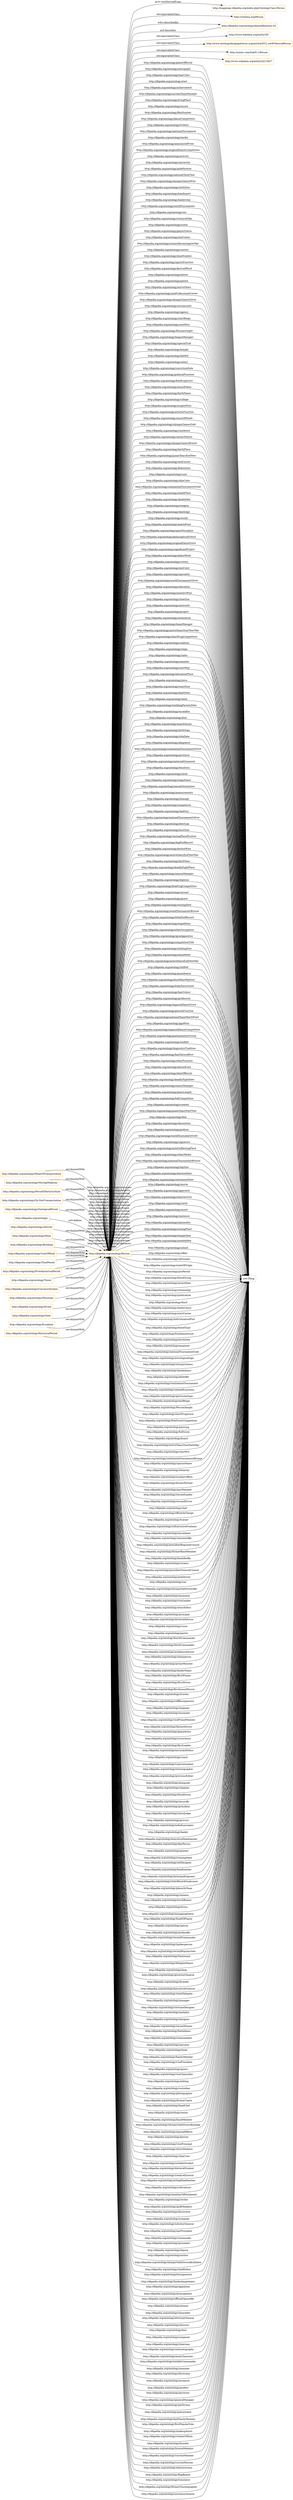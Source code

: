 digraph ar2dtool_diagram { 
rankdir=LR;
size="1501"
node [shape = rectangle, color="orange"]; "http://dbpedia.org/ontology/Person" ; /*classes style*/
	"http://dbpedia.org/ontology/MeanOfTransportation" -> "http://dbpedia.org/ontology/Person" [ label = "owl:disjointWith" ];
	"http://dbpedia.org/ontology/MovingWalkway" -> "http://dbpedia.org/ontology/Person" [ label = "owl:disjointWith" ];
	"http://dbpedia.org/ontology/PeriodOfArtisticStyle" -> "http://dbpedia.org/ontology/Person" [ label = "owl:disjointWith" ];
	"http://dbpedia.org/ontology/On-SiteTransportation" -> "http://dbpedia.org/ontology/Person" [ label = "owl:disjointWith" ];
	"http://dbpedia.org/ontology/GeologicalPeriod" -> "http://dbpedia.org/ontology/Person" [ label = "owl:disjointWith" ];
	"http://dbpedia.org/ontology/" -> "http://dbpedia.org/ontology/Person" [ label = "ns5:defines" ];
	"http://dbpedia.org/ontology/Activity" -> "http://dbpedia.org/ontology/Person" [ label = "owl:disjointWith" ];
	"http://dbpedia.org/ontology/Mine" -> "http://dbpedia.org/ontology/Person" [ label = "owl:disjointWith" ];
	"http://dbpedia.org/ontology/Building" -> "http://dbpedia.org/ontology/Person" [ label = "owl:disjointWith" ];
	"http://dbpedia.org/ontology/UnitOfWork" -> "http://dbpedia.org/ontology/Person" [ label = "owl:disjointWith" ];
	"http://dbpedia.org/ontology/Person" -> "http://mappings.dbpedia.org/index.php/OntologyClass:Person" [ label = "prov:wasDerivedFrom" ];
	"http://dbpedia.org/ontology/Person" -> "http://dbpedia.org/ontology/Person" [ label = "owl:sameAs" ];
	"http://dbpedia.org/ontology/Person" -> "http://schema.org/Person" [ label = "owl:equivalentClass" ];
	"http://dbpedia.org/ontology/Person" -> "http://dbpedia.org/ontology/data/definitions.ttl" [ label = "wdrs:describedby" ];
	"http://dbpedia.org/ontology/Person" -> "http://www.wikidata.org/entity/Q5" [ label = "owl:equivalentClass" ];
	"http://dbpedia.org/ontology/Person" -> "http://www.ontologydesignpatterns.org/ont/dul/DUL.owl#NaturalPerson" [ label = "owl:equivalentClass" ];
	"http://dbpedia.org/ontology/Person" -> "http://xmlns.com/foaf/0.1/Person" [ label = "owl:equivalentClass" ];
	"http://dbpedia.org/ontology/Person" -> "http://www.wikidata.org/entity/Q215627" [ label = "owl:equivalentClass" ];
	"http://dbpedia.org/ontology/TimePeriod" -> "http://dbpedia.org/ontology/Person" [ label = "owl:disjointWith" ];
	"http://dbpedia.org/ontology/ProtohistoricalPeriod" -> "http://dbpedia.org/ontology/Person" [ label = "owl:disjointWith" ];
	"http://dbpedia.org/ontology/Tower" -> "http://dbpedia.org/ontology/Person" [ label = "owl:disjointWith" ];
	"http://dbpedia.org/ontology/ConveyorSystem" -> "http://dbpedia.org/ontology/Person" [ label = "owl:disjointWith" ];
	"http://dbpedia.org/ontology/Mountain" -> "http://dbpedia.org/ontology/Person" [ label = "owl:disjointWith" ];
	"http://dbpedia.org/ontology/data/definitions.ttl" -> "http://dbpedia.org/ontology/Person" [ label = "ns5:describes" ];
	"http://dbpedia.org/ontology/Event" -> "http://dbpedia.org/ontology/Person" [ label = "owl:disjointWith" ];
	"http://dbpedia.org/ontology/Gate" -> "http://dbpedia.org/ontology/Person" [ label = "owl:disjointWith" ];
	"http://dbpedia.org/ontology/Escalator" -> "http://dbpedia.org/ontology/Person" [ label = "owl:disjointWith" ];
	"http://dbpedia.org/ontology/HistoricalPeriod" -> "http://dbpedia.org/ontology/Person" [ label = "owl:disjointWith" ];
	"owl:Thing" -> "http://dbpedia.org/ontology/Person" [ label = "http://dbpedia.org/ontology/formerPartner" ];
	"http://dbpedia.org/ontology/Person" -> "owl:Thing" [ label = "http://dbpedia.org/ontology/placeOfBurial" ];
	"owl:Thing" -> "http://dbpedia.org/ontology/Person" [ label = "http://dbpedia.org/ontology/pastMember" ];
	"owl:Thing" -> "http://dbpedia.org/ontology/Person" [ label = "http://dbpedia.org/ontology/secondLeader" ];
	"http://dbpedia.org/ontology/Person" -> "owl:Thing" [ label = "http://dbpedia.org/ontology/newspaper" ];
	"owl:Thing" -> "http://dbpedia.org/ontology/Person" [ label = "http://dbpedia.org/ontology/secondDriver" ];
	"http://dbpedia.org/ontology/Person" -> "owl:Thing" [ label = "http://dbpedia.org/ontology/hairColor" ];
	"http://dbpedia.org/ontology/Person" -> "owl:Thing" [ label = "http://dbpedia.org/ontology/start" ];
	"owl:Thing" -> "http://dbpedia.org/ontology/Person" [ label = "http://dbpedia.org/ontology/chef" ];
	"owl:Thing" -> "http://dbpedia.org/ontology/Person" [ label = "http://dbpedia.org/ontology/officerInCharge" ];
	"http://dbpedia.org/ontology/Person" -> "owl:Thing" [ label = "http://dbpedia.org/ontology/achievement" ];
	"owl:Thing" -> "http://dbpedia.org/ontology/Person" [ label = "http://dbpedia.org/ontology/trainer" ];
	"owl:Thing" -> "http://dbpedia.org/ontology/Person" [ label = "http://dbpedia.org/ontology/coExecutiveProducer" ];
	"owl:Thing" -> "http://dbpedia.org/ontology/Person" [ label = "http://dbpedia.org/ontology/incumbent" ];
	"owl:Thing" -> "http://dbpedia.org/ontology/Person" [ label = "http://dbpedia.org/ontology/canonizedBy" ];
	"owl:Thing" -> "http://dbpedia.org/ontology/Person" [ label = "http://dbpedia.org/ontology/presidentRegionalCouncil" ];
	"http://dbpedia.org/ontology/Person" -> "owl:Thing" [ label = "http://dbpedia.org/ontology/currentTeamManager" ];
	"http://dbpedia.org/ontology/Person" -> "owl:Thing" [ label = "http://dbpedia.org/ontology/livingPlace" ];
	"owl:Thing" -> "http://dbpedia.org/ontology/Person" [ label = "http://dbpedia.org/ontology/formerBandMember" ];
	"http://dbpedia.org/ontology/Person" -> "http://dbpedia.org/ontology/Person" [ label = "http://dbpedia.org/ontology/detractor" ];
	"http://dbpedia.org/ontology/Person" -> "http://dbpedia.org/ontology/Person" [ label = "http://dbpedia.org/ontology/partner" ];
	"owl:Thing" -> "http://dbpedia.org/ontology/Person" [ label = "http://dbpedia.org/ontology/beatifiedBy" ];
	"http://dbpedia.org/ontology/Person" -> "owl:Thing" [ label = "http://dbpedia.org/ontology/mount" ];
	"owl:Thing" -> "http://dbpedia.org/ontology/Person" [ label = "http://dbpedia.org/ontology/curator" ];
	"http://dbpedia.org/ontology/Person" -> "owl:Thing" [ label = "http://dbpedia.org/ontology/filmNumber" ];
	"owl:Thing" -> "http://dbpedia.org/ontology/Person" [ label = "http://dbpedia.org/ontology/presidentGeneralCouncil" ];
	"http://dbpedia.org/ontology/Person" -> "owl:Thing" [ label = "http://dbpedia.org/ontology/danseCompetition" ];
	"http://dbpedia.org/ontology/Person" -> "owl:Thing" [ label = "http://dbpedia.org/ontology/tvShow" ];
	"http://dbpedia.org/ontology/Person" -> "http://dbpedia.org/ontology/Person" [ label = "http://dbpedia.org/ontology/parent" ];
	"http://dbpedia.org/ontology/Person" -> "owl:Thing" [ label = "http://dbpedia.org/ontology/nationalTournament" ];
	"http://dbpedia.org/ontology/Person" -> "owl:Thing" [ label = "http://dbpedia.org/ontology/media" ];
	"owl:Thing" -> "http://dbpedia.org/ontology/Person" [ label = "http://dbpedia.org/ontology/poleDriver" ];
	"owl:Thing" -> "http://dbpedia.org/ontology/Person" [ label = "http://dbpedia.org/ontology/ceo" ];
	"http://dbpedia.org/ontology/Person" -> "owl:Thing" [ label = "http://dbpedia.org/ontology/announcedFrom" ];
	"owl:Thing" -> "http://dbpedia.org/ontology/Person" [ label = "http://dbpedia.org/ontology/olympicOathSwornBy" ];
	"http://dbpedia.org/ontology/Person" -> "http://dbpedia.org/ontology/Person" [ label = "http://dbpedia.org/ontology/spouse" ];
	"http://dbpedia.org/ontology/Person" -> "owl:Thing" [ label = "http://dbpedia.org/ontology/originalDanseCompetition" ];
	"http://dbpedia.org/ontology/Person" -> "owl:Thing" [ label = "http://dbpedia.org/ontology/activity" ];
	"http://dbpedia.org/ontology/Person" -> "owl:Thing" [ label = "http://dbpedia.org/ontology/university" ];
	"http://dbpedia.org/ontology/Person" -> "owl:Thing" [ label = "http://dbpedia.org/ontology/polePosition" ];
	"owl:Thing" -> "http://dbpedia.org/ontology/Person" [ label = "http://dbpedia.org/ontology/taoiseach" ];
	"http://dbpedia.org/ontology/Person" -> "owl:Thing" [ label = "http://dbpedia.org/ontology/nationalTeamYear" ];
	"http://dbpedia.org/ontology/Person" -> "owl:Thing" [ label = "http://dbpedia.org/ontology/olympicGamesWins" ];
	"http://dbpedia.org/ontology/Person" -> "owl:Thing" [ label = "http://dbpedia.org/ontology/clothSize" ];
	"http://dbpedia.org/ontology/Person" -> "owl:Thing" [ label = "http://dbpedia.org/ontology/handisport" ];
	"http://dbpedia.org/ontology/Person" -> "owl:Thing" [ label = "http://dbpedia.org/ontology/leadership" ];
	"owl:Thing" -> "http://dbpedia.org/ontology/Person" [ label = "http://dbpedia.org/ontology/viceLeader" ];
	"http://dbpedia.org/ontology/Person" -> "owl:Thing" [ label = "http://dbpedia.org/ontology/worldTournament" ];
	"http://dbpedia.org/ontology/Person" -> "owl:Thing" [ label = "http://dbpedia.org/ontology/sex" ];
	"http://dbpedia.org/ontology/Person" -> "owl:Thing" [ label = "http://dbpedia.org/ontology/victoryAsMgr" ];
	"http://dbpedia.org/ontology/Person" -> "owl:Thing" [ label = "http://dbpedia.org/ontology/scene" ];
	"owl:Thing" -> "http://dbpedia.org/ontology/Person" [ label = "http://dbpedia.org/ontology/storyEditor" ];
	"http://dbpedia.org/ontology/Person" -> "owl:Thing" [ label = "http://dbpedia.org/ontology/playerStatus" ];
	"http://dbpedia.org/ontology/Person" -> "owl:Thing" [ label = "http://dbpedia.org/ontology/eyeColour" ];
	"http://dbpedia.org/ontology/Person" -> "owl:Thing" [ label = "http://dbpedia.org/ontology/victoryPercentageAsMgr" ];
	"http://dbpedia.org/ontology/Person" -> "owl:Thing" [ label = "http://dbpedia.org/ontology/contest" ];
	"http://dbpedia.org/ontology/Person" -> "http://dbpedia.org/ontology/Person" [ label = "http://dbpedia.org/ontology/collaboration" ];
	"http://dbpedia.org/ontology/Person" -> "owl:Thing" [ label = "http://dbpedia.org/ontology/shoeNumber" ];
	"http://dbpedia.org/ontology/Person" -> "owl:Thing" [ label = "http://dbpedia.org/ontology/sportsFunction" ];
	"http://dbpedia.org/ontology/Person" -> "owl:Thing" [ label = "http://dbpedia.org/ontology/derivedWord" ];
	"owl:Thing" -> "http://dbpedia.org/ontology/Person" [ label = "http://dbpedia.org/ontology/principal" ];
	"http://dbpedia.org/ontology/Person" -> "owl:Thing" [ label = "http://dbpedia.org/ontology/tattoo" ];
	"http://dbpedia.org/ontology/Person" -> "owl:Thing" [ label = "http://dbpedia.org/ontology/patent" ];
	"http://dbpedia.org/ontology/Person" -> "owl:Thing" [ label = "http://dbpedia.org/ontology/activeYears" ];
	"owl:Thing" -> "http://dbpedia.org/ontology/Person" [ label = "http://dbpedia.org/ontology/doctoralAdvisor" ];
	"owl:Thing" -> "http://dbpedia.org/ontology/Person" [ label = "http://dbpedia.org/ontology/voice" ];
	"http://dbpedia.org/ontology/Person" -> "owl:Thing" [ label = "http://dbpedia.org/ontology/nonProfessionalCareer" ];
	"http://dbpedia.org/ontology/Person" -> "owl:Thing" [ label = "http://dbpedia.org/ontology/olympicGamesSilver" ];
	"http://dbpedia.org/ontology/Person" -> "owl:Thing" [ label = "http://dbpedia.org/ontology/circumcised" ];
	"owl:Thing" -> "http://dbpedia.org/ontology/Person" [ label = "http://dbpedia.org/ontology/pastor" ];
	"owl:Thing" -> "http://dbpedia.org/ontology/Person" [ label = "http://dbpedia.org/ontology/fourthCommander" ];
	"owl:Thing" -> "http://dbpedia.org/ontology/Person" [ label = "http://dbpedia.org/ontology/thirdCommander" ];
	"http://dbpedia.org/ontology/Person" -> "owl:Thing" [ label = "http://dbpedia.org/ontology/agency" ];
	"owl:Thing" -> "http://dbpedia.org/ontology/Person" [ label = "http://dbpedia.org/ontology/academicAdvisor" ];
	"owl:Thing" -> "http://dbpedia.org/ontology/Person" [ label = "http://dbpedia.org/ontology/chairperson" ];
	"owl:Thing" -> "http://dbpedia.org/ontology/Person" [ label = "http://dbpedia.org/ontology/primeMinister" ];
	"owl:Thing" -> "http://dbpedia.org/ontology/Person" [ label = "http://dbpedia.org/ontology/leaderName" ];
	"http://dbpedia.org/ontology/Person" -> "owl:Thing" [ label = "http://dbpedia.org/ontology/startReign" ];
	"http://dbpedia.org/ontology/Person" -> "owl:Thing" [ label = "http://dbpedia.org/ontology/raceWins" ];
	"http://dbpedia.org/ontology/Person" -> "owl:Thing" [ label = "http://dbpedia.org/ontology/Person/weight" ];
	"http://dbpedia.org/ontology/Person" -> "owl:Thing" [ label = "http://dbpedia.org/ontology/leagueManager" ];
	"owl:Thing" -> "http://dbpedia.org/ontology/Person" [ label = "http://dbpedia.org/ontology/firstWinner" ];
	"http://dbpedia.org/ontology/Person" -> "owl:Thing" [ label = "http://dbpedia.org/ontology/specialTrial" ];
	"http://dbpedia.org/ontology/Person" -> "owl:Thing" [ label = "http://dbpedia.org/ontology/temple" ];
	"http://dbpedia.org/ontology/Person" -> "owl:Thing" [ label = "http://dbpedia.org/ontology/lahHof" ];
	"http://dbpedia.org/ontology/Person" -> "owl:Thing" [ label = "http://dbpedia.org/ontology/salary" ];
	"owl:Thing" -> "http://dbpedia.org/ontology/Person" [ label = "http://dbpedia.org/ontology/firstDriver" ];
	"http://dbpedia.org/ontology/Person" -> "owl:Thing" [ label = "http://dbpedia.org/ontology/convictionDate" ];
	"owl:Thing" -> "http://dbpedia.org/ontology/Person" [ label = "http://dbpedia.org/ontology/firstAscentPerson" ];
	"http://dbpedia.org/ontology/Person" -> "owl:Thing" [ label = "http://dbpedia.org/ontology/politicalFunction" ];
	"http://dbpedia.org/ontology/Person" -> "owl:Thing" [ label = "http://dbpedia.org/ontology/freeProgScore" ];
	"http://dbpedia.org/ontology/Person" -> "owl:Thing" [ label = "http://dbpedia.org/ontology/awardName" ];
	"owl:Thing" -> "http://dbpedia.org/ontology/Person" [ label = "http://dbpedia.org/ontology/trustee" ];
	"http://dbpedia.org/ontology/Person" -> "owl:Thing" [ label = "http://dbpedia.org/ontology/birthName" ];
	"http://dbpedia.org/ontology/Person" -> "http://dbpedia.org/ontology/Person" [ label = "http://dbpedia.org/ontology/colleague" ];
	"http://dbpedia.org/ontology/Person" -> "owl:Thing" [ label = "http://dbpedia.org/ontology/college" ];
	"http://dbpedia.org/ontology/Person" -> "owl:Thing" [ label = "http://dbpedia.org/ontology/usopenWins" ];
	"owl:Thing" -> "http://dbpedia.org/ontology/Person" [ label = "http://dbpedia.org/ontology/reffBourgmestre" ];
	"http://dbpedia.org/ontology/Person" -> "owl:Thing" [ label = "http://dbpedia.org/ontology/artisticFunction" ];
	"http://dbpedia.org/ontology/Person" -> "owl:Thing" [ label = "http://dbpedia.org/ontology/causeOfDeath" ];
	"http://dbpedia.org/ontology/Person" -> "owl:Thing" [ label = "http://dbpedia.org/ontology/olympicGamesGold" ];
	"http://dbpedia.org/ontology/Person" -> "owl:Thing" [ label = "http://dbpedia.org/ontology/residence" ];
	"owl:Thing" -> "http://dbpedia.org/ontology/Person" [ label = "http://dbpedia.org/ontology/engineer" ];
	"http://dbpedia.org/ontology/Person" -> "owl:Thing" [ label = "http://dbpedia.org/ontology/careerStation" ];
	"http://dbpedia.org/ontology/Person" -> "owl:Thing" [ label = "http://dbpedia.org/ontology/olympicGamesBronze" ];
	"http://dbpedia.org/ontology/Person" -> "owl:Thing" [ label = "http://dbpedia.org/ontology/birthPlace" ];
	"owl:Thing" -> "http://dbpedia.org/ontology/Person" [ label = "http://dbpedia.org/ontology/associate" ];
	"http://dbpedia.org/ontology/Person" -> "owl:Thing" [ label = "http://dbpedia.org/ontology/juniorYearsEndYear" ];
	"http://dbpedia.org/ontology/Person" -> "owl:Thing" [ label = "http://dbpedia.org/ontology/endCareer" ];
	"owl:Thing" -> "http://dbpedia.org/ontology/Person" [ label = "http://dbpedia.org/ontology/vicePrimeMinister" ];
	"http://dbpedia.org/ontology/Person" -> "owl:Thing" [ label = "http://dbpedia.org/ontology/federation" ];
	"http://dbpedia.org/ontology/Person" -> "owl:Thing" [ label = "http://dbpedia.org/ontology/case" ];
	"http://dbpedia.org/ontology/Person" -> "owl:Thing" [ label = "http://dbpedia.org/ontology/skinColor" ];
	"http://dbpedia.org/ontology/Person" -> "http://dbpedia.org/ontology/Person" [ label = "http://dbpedia.org/ontology/relation" ];
	"owl:Thing" -> "http://dbpedia.org/ontology/Person" [ label = "http://dbpedia.org/ontology/fastestDriver" ];
	"owl:Thing" -> "http://dbpedia.org/ontology/Person" [ label = "http://dbpedia.org/ontology/gameArtist" ];
	"owl:Thing" -> "http://dbpedia.org/ontology/Person" [ label = "http://dbpedia.org/ontology/coverArtist" ];
	"owl:Thing" -> "http://dbpedia.org/ontology/Person" [ label = "http://dbpedia.org/ontology/firstLeader" ];
	"http://dbpedia.org/ontology/Person" -> "owl:Thing" [ label = "http://dbpedia.org/ontology/continentalTournamentGold" ];
	"owl:Thing" -> "http://dbpedia.org/ontology/Person" [ label = "http://dbpedia.org/ontology/associateEditor" ];
	"owl:Thing" -> "http://dbpedia.org/ontology/Person" [ label = "http://dbpedia.org/ontology/coach" ];
	"http://dbpedia.org/ontology/Person" -> "owl:Thing" [ label = "http://dbpedia.org/ontology/deathPlace" ];
	"http://dbpedia.org/ontology/Person" -> "owl:Thing" [ label = "http://dbpedia.org/ontology/deathDate" ];
	"http://dbpedia.org/ontology/Person" -> "owl:Thing" [ label = "http://dbpedia.org/ontology/weapon" ];
	"owl:Thing" -> "http://dbpedia.org/ontology/Person" [ label = "http://dbpedia.org/ontology/superintendent" ];
	"owl:Thing" -> "http://dbpedia.org/ontology/Person" [ label = "http://dbpedia.org/ontology/choreographer" ];
	"http://dbpedia.org/ontology/Person" -> "owl:Thing" [ label = "http://dbpedia.org/ontology/deathAge" ];
	"http://dbpedia.org/ontology/Person" -> "owl:Thing" [ label = "http://dbpedia.org/ontology/world" ];
	"http://dbpedia.org/ontology/Person" -> "owl:Thing" [ label = "http://dbpedia.org/ontology/matchPoint" ];
	"owl:Thing" -> "http://dbpedia.org/ontology/Person" [ label = "http://dbpedia.org/ontology/previousEditor" ];
	"owl:Thing" -> "http://dbpedia.org/ontology/Person" [ label = "http://dbpedia.org/ontology/alongside" ];
	"owl:Thing" -> "http://dbpedia.org/ontology/Person" [ label = "http://dbpedia.org/ontology/chaplain" ];
	"http://dbpedia.org/ontology/Person" -> "owl:Thing" [ label = "http://dbpedia.org/ontology/sportDiscipline" ];
	"http://dbpedia.org/ontology/Person" -> "owl:Thing" [ label = "http://dbpedia.org/ontology/philosophicalSchool" ];
	"http://dbpedia.org/ontology/Person" -> "owl:Thing" [ label = "http://dbpedia.org/ontology/originalDanseScore" ];
	"http://dbpedia.org/ontology/Person" -> "owl:Thing" [ label = "http://dbpedia.org/ontology/significantProject" ];
	"owl:Thing" -> "http://dbpedia.org/ontology/Person" [ label = "http://dbpedia.org/ontology/thirdDriver" ];
	"owl:Thing" -> "http://dbpedia.org/ontology/Person" [ label = "http://dbpedia.org/ontology/musicBy" ];
	"http://dbpedia.org/ontology/Person" -> "owl:Thing" [ label = "http://dbpedia.org/ontology/debutWork" ];
	"http://dbpedia.org/ontology/Person" -> "owl:Thing" [ label = "http://dbpedia.org/ontology/victory" ];
	"owl:Thing" -> "http://dbpedia.org/ontology/Person" [ label = "http://dbpedia.org/ontology/president" ];
	"owl:Thing" -> "http://dbpedia.org/ontology/Person" [ label = "http://dbpedia.org/ontology/showJudge" ];
	"owl:Thing" -> "http://dbpedia.org/ontology/Person" [ label = "http://dbpedia.org/ontology/provost" ];
	"http://dbpedia.org/ontology/Person" -> "owl:Thing" [ label = "http://dbpedia.org/ontology/eyeColor" ];
	"owl:Thing" -> "http://dbpedia.org/ontology/Person" [ label = "http://dbpedia.org/ontology/nobelLaureates" ];
	"http://dbpedia.org/ontology/Person" -> "owl:Thing" [ label = "http://dbpedia.org/ontology/speciality" ];
	"http://dbpedia.org/ontology/Person" -> "owl:Thing" [ label = "http://dbpedia.org/ontology/worldTournamentSilver" ];
	"http://dbpedia.org/ontology/Person" -> "owl:Thing" [ label = "http://dbpedia.org/ontology/education" ];
	"owl:Thing" -> "http://dbpedia.org/ontology/Person" [ label = "http://dbpedia.org/ontology/leader" ];
	"http://dbpedia.org/ontology/Person" -> "owl:Thing" [ label = "http://dbpedia.org/ontology/mastersWins" ];
	"http://dbpedia.org/ontology/Person" -> "http://dbpedia.org/ontology/Person" [ label = "http://dbpedia.org/ontology/usurper" ];
	"http://dbpedia.org/ontology/Person" -> "owl:Thing" [ label = "http://dbpedia.org/ontology/shoeSize" ];
	"owl:Thing" -> "http://dbpedia.org/ontology/Person" [ label = "http://dbpedia.org/ontology/executiveHeadteacher" ];
	"http://dbpedia.org/ontology/Person" -> "owl:Thing" [ label = "http://dbpedia.org/ontology/networth" ];
	"owl:Thing" -> "http://dbpedia.org/ontology/Person" [ label = "http://dbpedia.org/ontology/keyPerson" ];
	"http://dbpedia.org/ontology/Person" -> "owl:Thing" [ label = "http://dbpedia.org/ontology/project" ];
	"owl:Thing" -> "http://dbpedia.org/ontology/Person" [ label = "http://dbpedia.org/ontology/painter" ];
	"http://dbpedia.org/ontology/Person" -> "owl:Thing" [ label = "http://dbpedia.org/ontology/orientation" ];
	"owl:Thing" -> "http://dbpedia.org/ontology/Person" [ label = "http://dbpedia.org/ontology/runningMate" ];
	"owl:Thing" -> "http://dbpedia.org/ontology/Person" [ label = "http://dbpedia.org/ontology/setDesigner" ];
	"owl:Thing" -> "http://dbpedia.org/ontology/Person" [ label = "http://dbpedia.org/ontology/headteacher" ];
	"http://dbpedia.org/ontology/Person" -> "http://dbpedia.org/ontology/Person" [ label = "http://dbpedia.org/ontology/dubber" ];
	"owl:Thing" -> "http://dbpedia.org/ontology/Person" [ label = "http://dbpedia.org/ontology/principalEngineer" ];
	"owl:Thing" -> "http://dbpedia.org/ontology/Person" [ label = "http://dbpedia.org/ontology/clubsRecordGoalscorer" ];
	"http://dbpedia.org/ontology/Person" -> "owl:Thing" [ label = "http://dbpedia.org/ontology/teamManager" ];
	"owl:Thing" -> "http://dbpedia.org/ontology/Person" [ label = "http://dbpedia.org/ontology/playerInTeam" ];
	"owl:Thing" -> "http://dbpedia.org/ontology/Person" [ label = "http://dbpedia.org/ontology/senator" ];
	"http://dbpedia.org/ontology/Person" -> "http://dbpedia.org/ontology/Person" [ label = "http://dbpedia.org/ontology/child" ];
	"http://dbpedia.org/ontology/Person" -> "owl:Thing" [ label = "http://dbpedia.org/ontology/activeYearsStartYearMgr" ];
	"owl:Thing" -> "http://dbpedia.org/ontology/Person" [ label = "http://dbpedia.org/ontology/torchBearer" ];
	"http://dbpedia.org/ontology/Person" -> "owl:Thing" [ label = "http://dbpedia.org/ontology/shortProgCompetition" ];
	"http://dbpedia.org/ontology/Person" -> "owl:Thing" [ label = "http://dbpedia.org/ontology/coalition" ];
	"http://dbpedia.org/ontology/Person" -> "owl:Thing" [ label = "http://dbpedia.org/ontology/reign" ];
	"owl:Thing" -> "http://dbpedia.org/ontology/Person" [ label = "http://dbpedia.org/ontology/lyrics" ];
	"http://dbpedia.org/ontology/Person" -> "owl:Thing" [ label = "http://dbpedia.org/ontology/radio" ];
	"owl:Thing" -> "http://dbpedia.org/ontology/Person" [ label = "http://dbpedia.org/ontology/managingEditor" ];
	"http://dbpedia.org/ontology/Person" -> "owl:Thing" [ label = "http://dbpedia.org/ontology/member" ];
	"http://dbpedia.org/ontology/Person" -> "owl:Thing" [ label = "http://dbpedia.org/ontology/startWqs" ];
	"owl:Thing" -> "http://dbpedia.org/ontology/Person" [ label = "http://dbpedia.org/ontology/headOfFamily" ];
	"owl:Thing" -> "http://dbpedia.org/ontology/Person" [ label = "http://dbpedia.org/ontology/patron" ];
	"owl:Thing" -> "http://dbpedia.org/ontology/Person" [ label = "http://dbpedia.org/ontology/prefaceBy" ];
	"http://dbpedia.org/ontology/Person" -> "owl:Thing" [ label = "http://dbpedia.org/ontology/educationPlace" ];
	"owl:Thing" -> "http://dbpedia.org/ontology/Person" [ label = "http://dbpedia.org/ontology/secondCommander" ];
	"owl:Thing" -> "http://dbpedia.org/ontology/Person" [ label = "http://dbpedia.org/ontology/spokesperson" ];
	"http://dbpedia.org/ontology/Person" -> "owl:Thing" [ label = "http://dbpedia.org/ontology/jutsu" ];
	"http://dbpedia.org/ontology/Person" -> "owl:Thing" [ label = "http://dbpedia.org/ontology/waistSize" ];
	"owl:Thing" -> "http://dbpedia.org/ontology/Person" [ label = "http://dbpedia.org/ontology/secondPopularVote" ];
	"owl:Thing" -> "http://dbpedia.org/ontology/Person" [ label = "http://dbpedia.org/ontology/lieutenant" ];
	"http://dbpedia.org/ontology/Person" -> "owl:Thing" [ label = "http://dbpedia.org/ontology/deathYear" ];
	"owl:Thing" -> "http://dbpedia.org/ontology/Person" [ label = "http://dbpedia.org/ontology/delegateMayor" ];
	"owl:Thing" -> "http://dbpedia.org/ontology/Person" [ label = "http://dbpedia.org/ontology/dean" ];
	"http://dbpedia.org/ontology/Person" -> "owl:Thing" [ label = "http://dbpedia.org/ontology/hand" ];
	"http://dbpedia.org/ontology/Person" -> "owl:Thing" [ label = "http://dbpedia.org/ontology/weddingParentsDate" ];
	"http://dbpedia.org/ontology/Person" -> "owl:Thing" [ label = "http://dbpedia.org/ontology/escalafon" ];
	"http://dbpedia.org/ontology/Person" -> "owl:Thing" [ label = "http://dbpedia.org/ontology/foot" ];
	"owl:Thing" -> "http://dbpedia.org/ontology/Person" [ label = "http://dbpedia.org/ontology/governorGeneral" ];
	"http://dbpedia.org/ontology/Person" -> "owl:Thing" [ label = "http://dbpedia.org/ontology/mainDomain" ];
	"http://dbpedia.org/ontology/Person" -> "owl:Thing" [ label = "http://dbpedia.org/ontology/birthSign" ];
	"owl:Thing" -> "http://dbpedia.org/ontology/Person" [ label = "http://dbpedia.org/ontology/breeder" ];
	"http://dbpedia.org/ontology/Person" -> "owl:Thing" [ label = "http://dbpedia.org/ontology/titleDate" ];
	"http://dbpedia.org/ontology/Person" -> "owl:Thing" [ label = "http://dbpedia.org/ontology/allegiance" ];
	"http://dbpedia.org/ontology/Person" -> "owl:Thing" [ label = "http://dbpedia.org/ontology/continentalTournamentSilver" ];
	"owl:Thing" -> "http://dbpedia.org/ontology/Person" [ label = "http://dbpedia.org/ontology/executiveProducer" ];
	"owl:Thing" -> "http://dbpedia.org/ontology/Person" [ label = "http://dbpedia.org/ontology/stateDelegate" ];
	"http://dbpedia.org/ontology/Person" -> "owl:Thing" [ label = "http://dbpedia.org/ontology/proSince" ];
	"owl:Thing" -> "http://dbpedia.org/ontology/Person" [ label = "http://dbpedia.org/ontology/manager" ];
	"owl:Thing" -> "http://dbpedia.org/ontology/Person" [ label = "http://dbpedia.org/ontology/costumeDesigner" ];
	"http://dbpedia.org/ontology/Person" -> "owl:Thing" [ label = "http://dbpedia.org/ontology/externalOrnament" ];
	"http://dbpedia.org/ontology/Person" -> "owl:Thing" [ label = "http://dbpedia.org/ontology/tessitura" ];
	"http://dbpedia.org/ontology/Person" -> "owl:Thing" [ label = "http://dbpedia.org/ontology/shoot" ];
	"http://dbpedia.org/ontology/Person" -> "owl:Thing" [ label = "http://dbpedia.org/ontology/reignName" ];
	"owl:Thing" -> "http://dbpedia.org/ontology/Person" [ label = "http://dbpedia.org/ontology/medalist" ];
	"owl:Thing" -> "http://dbpedia.org/ontology/Person" [ label = "http://dbpedia.org/ontology/designer" ];
	"owl:Thing" -> "http://dbpedia.org/ontology/Person" [ label = "http://dbpedia.org/ontology/recentWinner" ];
	"owl:Thing" -> "http://dbpedia.org/ontology/Person" [ label = "http://dbpedia.org/ontology/footedness" ];
	"owl:Thing" -> "http://dbpedia.org/ontology/Person" [ label = "http://dbpedia.org/ontology/commandant" ];
	"http://dbpedia.org/ontology/Person" -> "owl:Thing" [ label = "http://dbpedia.org/ontology/sexualOrientation" ];
	"http://dbpedia.org/ontology/Person" -> "owl:Thing" [ label = "http://dbpedia.org/ontology/measurements" ];
	"http://dbpedia.org/ontology/Person" -> "owl:Thing" [ label = "http://dbpedia.org/ontology/homage" ];
	"owl:Thing" -> "http://dbpedia.org/ontology/Person" [ label = "http://dbpedia.org/ontology/narrator" ];
	"http://dbpedia.org/ontology/Person" -> "owl:Thing" [ label = "http://dbpedia.org/ontology/complexion" ];
	"owl:Thing" -> "http://dbpedia.org/ontology/Person" [ label = "http://dbpedia.org/ontology/head" ];
	"http://dbpedia.org/ontology/Person" -> "owl:Thing" [ label = "http://dbpedia.org/ontology/badGuy" ];
	"owl:Thing" -> "http://dbpedia.org/ontology/Person" [ label = "http://dbpedia.org/ontology/familyMember" ];
	"owl:Thing" -> "http://dbpedia.org/ontology/Person" [ label = "http://dbpedia.org/ontology/vicePresident" ];
	"owl:Thing" -> "http://dbpedia.org/ontology/Person" [ label = "http://dbpedia.org/ontology/guest" ];
	"http://dbpedia.org/ontology/Person" -> "http://dbpedia.org/ontology/Person" [ label = "http://dbpedia.org/ontology/student" ];
	"http://dbpedia.org/ontology/Person" -> "owl:Thing" [ label = "http://dbpedia.org/ontology/nationalTournamentSilver" ];
	"owl:Thing" -> "http://dbpedia.org/ontology/Person" [ label = "http://dbpedia.org/ontology/viceChancellor" ];
	"http://dbpedia.org/ontology/Person" -> "owl:Thing" [ label = "http://dbpedia.org/ontology/bestLap" ];
	"http://dbpedia.org/ontology/Person" -> "owl:Thing" [ label = "http://dbpedia.org/ontology/bustSize" ];
	"http://dbpedia.org/ontology/Person" -> "owl:Thing" [ label = "http://dbpedia.org/ontology/restingPlacePosition" ];
	"owl:Thing" -> "http://dbpedia.org/ontology/Person" [ label = "http://dbpedia.org/ontology/editing" ];
	"http://dbpedia.org/ontology/Person" -> "owl:Thing" [ label = "http://dbpedia.org/ontology/bigPoolRecord" ];
	"http://dbpedia.org/ontology/Person" -> "owl:Thing" [ label = "http://dbpedia.org/ontology/britishWins" ];
	"http://dbpedia.org/ontology/Person" -> "owl:Thing" [ label = "http://dbpedia.org/ontology/activeYearsEndYearMgr" ];
	"owl:Thing" -> "http://dbpedia.org/ontology/Person" [ label = "http://dbpedia.org/ontology/custodian" ];
	"owl:Thing" -> "http://dbpedia.org/ontology/Person" [ label = "http://dbpedia.org/ontology/photographer" ];
	"http://dbpedia.org/ontology/Person" -> "owl:Thing" [ label = "http://dbpedia.org/ontology/birthYear" ];
	"owl:Thing" -> "http://dbpedia.org/ontology/Person" [ label = "http://dbpedia.org/ontology/formerCoach" ];
	"http://dbpedia.org/ontology/Person" -> "owl:Thing" [ label = "http://dbpedia.org/ontology/deadInFightPlace" ];
	"http://dbpedia.org/ontology/Person" -> "owl:Thing" [ label = "http://dbpedia.org/ontology/seasonManager" ];
	"owl:Thing" -> "http://dbpedia.org/ontology/Person" [ label = "http://dbpedia.org/ontology/headChef" ];
	"http://dbpedia.org/ontology/Person" -> "owl:Thing" [ label = "http://dbpedia.org/ontology/diploma" ];
	"http://dbpedia.org/ontology/Person" -> "owl:Thing" [ label = "http://dbpedia.org/ontology/freeProgCompetition" ];
	"owl:Thing" -> "http://dbpedia.org/ontology/Person" [ label = "http://dbpedia.org/ontology/rector" ];
	"http://dbpedia.org/ontology/Person" -> "owl:Thing" [ label = "http://dbpedia.org/ontology/second" ];
	"http://dbpedia.org/ontology/Person" -> "owl:Thing" [ label = "http://dbpedia.org/ontology/grave" ];
	"http://dbpedia.org/ontology/Person" -> "http://dbpedia.org/ontology/Person" [ label = "http://dbpedia.org/ontology/mother" ];
	"http://dbpedia.org/ontology/Person" -> "owl:Thing" [ label = "http://dbpedia.org/ontology/restingDate" ];
	"owl:Thing" -> "http://dbpedia.org/ontology/Person" [ label = "http://dbpedia.org/ontology/bandMember" ];
	"http://dbpedia.org/ontology/Person" -> "http://dbpedia.org/ontology/Person" [ label = "http://dbpedia.org/ontology/friend" ];
	"http://dbpedia.org/ontology/Person" -> "owl:Thing" [ label = "http://dbpedia.org/ontology/worldTournamentBronze" ];
	"owl:Thing" -> "http://dbpedia.org/ontology/Person" [ label = "http://dbpedia.org/ontology/olympicOathSwornByJudge" ];
	"http://dbpedia.org/ontology/Person" -> "owl:Thing" [ label = "http://dbpedia.org/ontology/littlePoolRecord" ];
	"owl:Thing" -> "http://dbpedia.org/ontology/Person" [ label = "http://dbpedia.org/ontology/specialEffects" ];
	"http://dbpedia.org/ontology/Person" -> "owl:Thing" [ label = "http://dbpedia.org/ontology/expedition" ];
	"http://dbpedia.org/ontology/Person" -> "owl:Thing" [ label = "http://dbpedia.org/ontology/otherOccupation" ];
	"http://dbpedia.org/ontology/Person" -> "owl:Thing" [ label = "http://dbpedia.org/ontology/gymApparatus" ];
	"http://dbpedia.org/ontology/Person" -> "owl:Thing" [ label = "http://dbpedia.org/ontology/competitionTitle" ];
	"http://dbpedia.org/ontology/Person" -> "owl:Thing" [ label = "http://dbpedia.org/ontology/clothingSize" ];
	"http://dbpedia.org/ontology/Person" -> "owl:Thing" [ label = "http://dbpedia.org/ontology/almaMater" ];
	"http://dbpedia.org/ontology/Person" -> "owl:Thing" [ label = "http://dbpedia.org/ontology/activeYearsEndDateMgr" ];
	"owl:Thing" -> "http://dbpedia.org/ontology/Person" [ label = "http://dbpedia.org/ontology/person" ];
	"owl:Thing" -> "http://dbpedia.org/ontology/Person" [ label = "http://dbpedia.org/ontology/vicePrincipal" ];
	"http://dbpedia.org/ontology/Person" -> "owl:Thing" [ label = "http://dbpedia.org/ontology/iihfHof" ];
	"owl:Thing" -> "http://dbpedia.org/ontology/Person" [ label = "http://dbpedia.org/ontology/silverMedalist" ];
	"http://dbpedia.org/ontology/Person" -> "owl:Thing" [ label = "http://dbpedia.org/ontology/pseudonym" ];
	"owl:Thing" -> "http://dbpedia.org/ontology/Person" [ label = "http://dbpedia.org/ontology/shipCrew" ];
	"http://dbpedia.org/ontology/Person" -> "owl:Thing" [ label = "http://dbpedia.org/ontology/bustWaistHipSize" ];
	"http://dbpedia.org/ontology/Person" -> "owl:Thing" [ label = "http://dbpedia.org/ontology/bodyDiscovered" ];
	"owl:Thing" -> "http://dbpedia.org/ontology/Person" [ label = "http://dbpedia.org/ontology/notableStudent" ];
	"http://dbpedia.org/ontology/Person" -> "owl:Thing" [ label = "http://dbpedia.org/ontology/hairColour" ];
	"owl:Thing" -> "http://dbpedia.org/ontology/Person" [ label = "http://dbpedia.org/ontology/doctoralStudent" ];
	"http://dbpedia.org/ontology/Person" -> "owl:Thing" [ label = "http://dbpedia.org/ontology/profession" ];
	"owl:Thing" -> "http://dbpedia.org/ontology/Person" [ label = "http://dbpedia.org/ontology/creativeDirector" ];
	"http://dbpedia.org/ontology/Person" -> "owl:Thing" [ label = "http://dbpedia.org/ontology/imposedDanseScore" ];
	"http://dbpedia.org/ontology/Person" -> "owl:Thing" [ label = "http://dbpedia.org/ontology/personFunction" ];
	"http://dbpedia.org/ontology/Person" -> "owl:Thing" [ label = "http://dbpedia.org/ontology/nationalTeamMatchPoint" ];
	"http://dbpedia.org/ontology/Person" -> "owl:Thing" [ label = "http://dbpedia.org/ontology/pgaWins" ];
	"owl:Thing" -> "http://dbpedia.org/ontology/Person" [ label = "http://dbpedia.org/ontology/actingHeadteacher" ];
	"owl:Thing" -> "http://dbpedia.org/ontology/Person" [ label = "http://dbpedia.org/ontology/coProducer" ];
	"owl:Thing" -> "http://dbpedia.org/ontology/Person" [ label = "http://dbpedia.org/ontology/memberOfParliament" ];
	"owl:Thing" -> "http://dbpedia.org/ontology/Person" [ label = "http://dbpedia.org/ontology/writer" ];
	"http://dbpedia.org/ontology/Person" -> "owl:Thing" [ label = "http://dbpedia.org/ontology/imposedDanseCompetition" ];
	"http://dbpedia.org/ontology/Person" -> "owl:Thing" [ label = "http://dbpedia.org/ontology/parliamentaryGroup" ];
	"owl:Thing" -> "http://dbpedia.org/ontology/Person" [ label = "http://dbpedia.org/ontology/goldMedalist" ];
	"http://dbpedia.org/ontology/Person" -> "owl:Thing" [ label = "http://dbpedia.org/ontology/nndbId" ];
	"http://dbpedia.org/ontology/Person" -> "owl:Thing" [ label = "http://dbpedia.org/ontology/linguisticsTradition" ];
	"owl:Thing" -> "http://dbpedia.org/ontology/Person" [ label = "http://dbpedia.org/ontology/discoverer" ];
	"http://dbpedia.org/ontology/Person" -> "owl:Thing" [ label = "http://dbpedia.org/ontology/hasNaturalBust" ];
	"owl:Thing" -> "http://dbpedia.org/ontology/Person" [ label = "http://dbpedia.org/ontology/compiler" ];
	"owl:Thing" -> "http://dbpedia.org/ontology/Person" [ label = "http://dbpedia.org/ontology/solicitorGeneral" ];
	"http://dbpedia.org/ontology/Person" -> "owl:Thing" [ label = "http://dbpedia.org/ontology/otherFunction" ];
	"http://dbpedia.org/ontology/Person" -> "owl:Thing" [ label = "http://dbpedia.org/ontology/danseScore" ];
	"http://dbpedia.org/ontology/Person" -> "owl:Thing" [ label = "http://dbpedia.org/ontology/dateOfBurial" ];
	"owl:Thing" -> "http://dbpedia.org/ontology/Person" [ label = "http://dbpedia.org/ontology/apcPresident" ];
	"owl:Thing" -> "http://dbpedia.org/ontology/Person" [ label = "http://dbpedia.org/ontology/commander" ];
	"http://dbpedia.org/ontology/Person" -> "owl:Thing" [ label = "http://dbpedia.org/ontology/deadInFightDate" ];
	"http://dbpedia.org/ontology/Person" -> "owl:Thing" [ label = "http://dbpedia.org/ontology/statusManager" ];
	"owl:Thing" -> "http://dbpedia.org/ontology/Person" [ label = "http://dbpedia.org/ontology/presenter" ];
	"owl:Thing" -> "http://dbpedia.org/ontology/Person" [ label = "http://dbpedia.org/ontology/deputy" ];
	"http://dbpedia.org/ontology/Person" -> "owl:Thing" [ label = "http://dbpedia.org/ontology/penisLength" ];
	"http://dbpedia.org/ontology/Person" -> "owl:Thing" [ label = "http://dbpedia.org/ontology/fullCompetition" ];
	"owl:Thing" -> "http://dbpedia.org/ontology/Person" [ label = "http://dbpedia.org/ontology/author" ];
	"http://dbpedia.org/ontology/Person" -> "owl:Thing" [ label = "http://dbpedia.org/ontology/created" ];
	"http://dbpedia.org/ontology/Person" -> "owl:Thing" [ label = "http://dbpedia.org/ontology/juniorYearsStartYear" ];
	"http://dbpedia.org/ontology/Person" -> "owl:Thing" [ label = "http://dbpedia.org/ontology/feat" ];
	"http://dbpedia.org/ontology/Person" -> "owl:Thing" [ label = "http://dbpedia.org/ontology/decoration" ];
	"http://dbpedia.org/ontology/Person" -> "owl:Thing" [ label = "http://dbpedia.org/ontology/podium" ];
	"owl:Thing" -> "http://dbpedia.org/ontology/Person" [ label = "http://dbpedia.org/ontology/olympicOathSwornByAthlete" ];
	"owl:Thing" -> "http://dbpedia.org/ontology/Person" [ label = "http://dbpedia.org/ontology/chiefEditor" ];
	"http://dbpedia.org/ontology/Person" -> "owl:Thing" [ label = "http://dbpedia.org/ontology/worldTournamentGold" ];
	"owl:Thing" -> "http://dbpedia.org/ontology/Person" [ label = "http://dbpedia.org/ontology/bourgmestre" ];
	"owl:Thing" -> "http://dbpedia.org/ontology/Person" [ label = "http://dbpedia.org/ontology/landeshauptmann" ];
	"owl:Thing" -> "http://dbpedia.org/ontology/Person" [ label = "http://dbpedia.org/ontology/appointer" ];
	"owl:Thing" -> "http://dbpedia.org/ontology/Person" [ label = "http://dbpedia.org/ontology/primogenitor" ];
	"http://dbpedia.org/ontology/Person" -> "owl:Thing" [ label = "http://dbpedia.org/ontology/signature" ];
	"http://dbpedia.org/ontology/Person" -> "owl:Thing" [ label = "http://dbpedia.org/ontology/noteOnRestingPlace" ];
	"http://dbpedia.org/ontology/Person" -> "owl:Thing" [ label = "http://dbpedia.org/ontology/otherMedia" ];
	"http://dbpedia.org/ontology/Person" -> "owl:Thing" [ label = "http://dbpedia.org/ontology/nationalTournamentBronze" ];
	"http://dbpedia.org/ontology/Person" -> "owl:Thing" [ label = "http://dbpedia.org/ontology/hipSize" ];
	"http://dbpedia.org/ontology/Person" -> "owl:Thing" [ label = "http://dbpedia.org/ontology/electionDate" ];
	"owl:Thing" -> "http://dbpedia.org/ontology/Person" [ label = "http://dbpedia.org/ontology/officialOpenedBy" ];
	"owl:Thing" -> "http://dbpedia.org/ontology/Person" [ label = "http://dbpedia.org/ontology/alumni" ];
	"http://dbpedia.org/ontology/Person" -> "owl:Thing" [ label = "http://dbpedia.org/ontology/retirementDate" ];
	"http://dbpedia.org/ontology/Person" -> "owl:Thing" [ label = "http://dbpedia.org/ontology/movie" ];
	"http://dbpedia.org/ontology/Person" -> "owl:Thing" [ label = "http://dbpedia.org/ontology/approach" ];
	"http://dbpedia.org/ontology/Person" -> "owl:Thing" [ label = "http://dbpedia.org/ontology/otherActivity" ];
	"http://dbpedia.org/ontology/Person" -> "http://dbpedia.org/ontology/Person" [ label = "http://dbpedia.org/ontology/copilote" ];
	"owl:Thing" -> "http://dbpedia.org/ontology/Person" [ label = "http://dbpedia.org/ontology/chancellor" ];
	"owl:Thing" -> "http://dbpedia.org/ontology/Person" [ label = "http://dbpedia.org/ontology/attorneyGeneral" ];
	"http://dbpedia.org/ontology/Person" -> "owl:Thing" [ label = "http://dbpedia.org/ontology/catch" ];
	"http://dbpedia.org/ontology/Person" -> "owl:Thing" [ label = "http://dbpedia.org/ontology/mood" ];
	"http://dbpedia.org/ontology/Person" -> "owl:Thing" [ label = "http://dbpedia.org/ontology/sentence" ];
	"http://dbpedia.org/ontology/Person" -> "owl:Thing" [ label = "http://dbpedia.org/ontology/nationality" ];
	"owl:Thing" -> "http://dbpedia.org/ontology/Person" [ label = "http://dbpedia.org/ontology/director" ];
	"owl:Thing" -> "http://dbpedia.org/ontology/Person" [ label = "http://dbpedia.org/ontology/heir" ];
	"http://dbpedia.org/ontology/Person" -> "http://dbpedia.org/ontology/Person" [ label = "http://dbpedia.org/ontology/seiyu" ];
	"owl:Thing" -> "http://dbpedia.org/ontology/Person" [ label = "http://dbpedia.org/ontology/composer" ];
	"http://dbpedia.org/ontology/Person" -> "owl:Thing" [ label = "http://dbpedia.org/ontology/restingPlace" ];
	"http://dbpedia.org/ontology/Person" -> "owl:Thing" [ label = "http://dbpedia.org/ontology/templeYear" ];
	"http://dbpedia.org/ontology/Person" -> "owl:Thing" [ label = "http://dbpedia.org/ontology/notableIdea" ];
	"http://dbpedia.org/ontology/Person" -> "owl:Thing" [ label = "http://dbpedia.org/ontology/school" ];
	"http://dbpedia.org/ontology/Person" -> "owl:Thing" [ label = "http://dbpedia.org/ontology/affair" ];
	"http://dbpedia.org/ontology/Person" -> "owl:Thing" [ label = "http://dbpedia.org/ontology/idNumber" ];
	"owl:Thing" -> "http://dbpedia.org/ontology/Person" [ label = "http://dbpedia.org/ontology/chairman" ];
	"owl:Thing" -> "http://dbpedia.org/ontology/Person" [ label = "http://dbpedia.org/ontology/cinematography" ];
	"owl:Thing" -> "http://dbpedia.org/ontology/Person" [ label = "http://dbpedia.org/ontology/mainCharacter" ];
	"http://dbpedia.org/ontology/Person" -> "owl:Thing" [ label = "http://dbpedia.org/ontology/stateOfOrigin" ];
	"http://dbpedia.org/ontology/Person" -> "owl:Thing" [ label = "http://dbpedia.org/ontology/proPeriod" ];
	"http://dbpedia.org/ontology/Person" -> "owl:Thing" [ label = "http://dbpedia.org/ontology/bloodGroup" ];
	"http://dbpedia.org/ontology/Person" -> "owl:Thing" [ label = "http://dbpedia.org/ontology/arrestDate" ];
	"http://dbpedia.org/ontology/Person" -> "owl:Thing" [ label = "http://dbpedia.org/ontology/citizenship" ];
	"http://dbpedia.org/ontology/Person" -> "owl:Thing" [ label = "http://dbpedia.org/ontology/publication" ];
	"http://dbpedia.org/ontology/Person" -> "owl:Thing" [ label = "http://dbpedia.org/ontology/third" ];
	"http://dbpedia.org/ontology/Person" -> "owl:Thing" [ label = "http://dbpedia.org/ontology/deathCause" ];
	"owl:Thing" -> "http://dbpedia.org/ontology/Person" [ label = "http://dbpedia.org/ontology/notableCommander" ];
	"owl:Thing" -> "http://dbpedia.org/ontology/Person" [ label = "http://dbpedia.org/ontology/nominee" ];
	"http://dbpedia.org/ontology/Person" -> "owl:Thing" [ label = "http://dbpedia.org/ontology/startCareer" ];
	"http://dbpedia.org/ontology/Person" -> "owl:Thing" [ label = "http://dbpedia.org/ontology/individualisedPnd" ];
	"owl:Thing" -> "http://dbpedia.org/ontology/Person" [ label = "http://dbpedia.org/ontology/illustrator" ];
	"http://dbpedia.org/ontology/Person" -> "owl:Thing" [ label = "http://dbpedia.org/ontology/bloodType" ];
	"owl:Thing" -> "http://dbpedia.org/ontology/Person" [ label = "http://dbpedia.org/ontology/monarch" ];
	"http://dbpedia.org/ontology/Person" -> "http://dbpedia.org/ontology/Person" [ label = "http://dbpedia.org/ontology/father" ];
	"http://dbpedia.org/ontology/Person" -> "owl:Thing" [ label = "http://dbpedia.org/ontology/freeDanseScore" ];
	"http://dbpedia.org/ontology/Person" -> "http://dbpedia.org/ontology/Person" [ label = "http://dbpedia.org/ontology/opponent" ];
	"http://dbpedia.org/ontology/Person" -> "owl:Thing" [ label = "http://dbpedia.org/ontology/birthDate" ];
	"http://dbpedia.org/ontology/Person" -> "owl:Thing" [ label = "http://dbpedia.org/ontology/employer" ];
	"http://dbpedia.org/ontology/Person" -> "owl:Thing" [ label = "http://dbpedia.org/ontology/nationalTournamentGold" ];
	"owl:Thing" -> "http://dbpedia.org/ontology/Person" [ label = "http://dbpedia.org/ontology/prefect" ];
	"http://dbpedia.org/ontology/Person" -> "http://dbpedia.org/ontology/Person" [ label = "http://dbpedia.org/ontology/sibling" ];
	"owl:Thing" -> "http://dbpedia.org/ontology/Person" [ label = "http://dbpedia.org/ontology/governor" ];
	"owl:Thing" -> "http://dbpedia.org/ontology/Person" [ label = "http://dbpedia.org/ontology/generalManager" ];
	"http://dbpedia.org/ontology/Person" -> "owl:Thing" [ label = "http://dbpedia.org/ontology/astrologicalSign" ];
	"http://dbpedia.org/ontology/Person" -> "owl:Thing" [ label = "http://dbpedia.org/ontology/olympicGames" ];
	"http://dbpedia.org/ontology/Person" -> "owl:Thing" [ label = "http://dbpedia.org/ontology/handedness" ];
	"http://dbpedia.org/ontology/Person" -> "owl:Thing" [ label = "http://dbpedia.org/ontology/killedBy" ];
	"http://dbpedia.org/ontology/Person" -> "owl:Thing" [ label = "http://dbpedia.org/ontology/continentalTournament" ];
	"owl:Thing" -> "http://dbpedia.org/ontology/Person" [ label = "http://dbpedia.org/ontology/performer" ];
	"http://dbpedia.org/ontology/Person" -> "owl:Thing" [ label = "http://dbpedia.org/ontology/relatedFunctions" ];
	"owl:Thing" -> "http://dbpedia.org/ontology/Person" [ label = "http://dbpedia.org/ontology/patronSaint" ];
	"http://dbpedia.org/ontology/Person" -> "owl:Thing" [ label = "http://dbpedia.org/ontology/particularSign" ];
	"owl:Thing" -> "http://dbpedia.org/ontology/Person" [ label = "http://dbpedia.org/ontology/lastFamilyMember" ];
	"http://dbpedia.org/ontology/Person" -> "owl:Thing" [ label = "http://dbpedia.org/ontology/endReign" ];
	"owl:Thing" -> "http://dbpedia.org/ontology/Person" [ label = "http://dbpedia.org/ontology/firstPopularVote" ];
	"http://dbpedia.org/ontology/Person" -> "http://dbpedia.org/ontology/Person" [ label = "http://dbpedia.org/ontology/relative" ];
	"owl:Thing" -> "http://dbpedia.org/ontology/Person" [ label = "http://dbpedia.org/ontology/makeupArtist" ];
	"owl:Thing" -> "http://dbpedia.org/ontology/Person" [ label = "http://dbpedia.org/ontology/creatorOfDish" ];
	"owl:Thing" -> "http://dbpedia.org/ontology/Person" [ label = "http://dbpedia.org/ontology/founder" ];
	"http://dbpedia.org/ontology/Person" -> "owl:Thing" [ label = "http://dbpedia.org/ontology/Person/height" ];
	"http://dbpedia.org/ontology/Person" -> "owl:Thing" [ label = "http://dbpedia.org/ontology/shortProgScore" ];
	"http://dbpedia.org/ontology/Person" -> "owl:Thing" [ label = "http://dbpedia.org/ontology/freeScoreCompetition" ];
	"http://dbpedia.org/ontology/Person" -> "owl:Thing" [ label = "http://dbpedia.org/ontology/piercing" ];
	"http://dbpedia.org/ontology/Person" -> "owl:Thing" [ label = "http://dbpedia.org/ontology/fullScore" ];
	"owl:Thing" -> "http://dbpedia.org/ontology/Person" [ label = "http://dbpedia.org/ontology/bronzeMedalist" ];
	"owl:Thing" -> "http://dbpedia.org/ontology/Person" [ label = "http://dbpedia.org/ontology/currentMember" ];
	"owl:Thing" -> "http://dbpedia.org/ontology/Person" [ label = "http://dbpedia.org/ontology/currentPartner" ];
	"http://dbpedia.org/ontology/Person" -> "owl:Thing" [ label = "http://dbpedia.org/ontology/board" ];
	"owl:Thing" -> "http://dbpedia.org/ontology/Person" [ label = "http://dbpedia.org/ontology/administrator" ];
	"http://dbpedia.org/ontology/Person" -> "http://dbpedia.org/ontology/Person" [ label = "http://dbpedia.org/ontology/cousurper" ];
	"http://dbpedia.org/ontology/Person" -> "owl:Thing" [ label = "http://dbpedia.org/ontology/activeYearsStartDateMgr" ];
	"http://dbpedia.org/ontology/Person" -> "owl:Thing" [ label = "http://dbpedia.org/ontology/startWct" ];
	"owl:Thing" -> "http://dbpedia.org/ontology/Person" [ label = "http://dbpedia.org/ontology/flagBearer" ];
	"http://dbpedia.org/ontology/Person" -> "owl:Thing" [ label = "http://dbpedia.org/ontology/continentalTournamentBronze" ];
	"http://dbpedia.org/ontology/Person" -> "owl:Thing" [ label = "http://dbpedia.org/ontology/spouseName" ];
	"http://dbpedia.org/ontology/Person" -> "owl:Thing" [ label = "http://dbpedia.org/ontology/ethnicity" ];
	"owl:Thing" -> "http://dbpedia.org/ontology/Person" [ label = "http://dbpedia.org/ontology/translator" ];
	"owl:Thing" -> "http://dbpedia.org/ontology/Person" [ label = "http://dbpedia.org/ontology/formerChoreographer" ];
	"owl:Thing" -> "http://dbpedia.org/ontology/Person" [ label = "http://dbpedia.org/ontology/secretaryGeneral" ];
	"http://dbpedia.org/ontology/Person" -> "owl:Thing" [ label = "http://dbpedia.org/ontology/numberOfRun" ];

}
